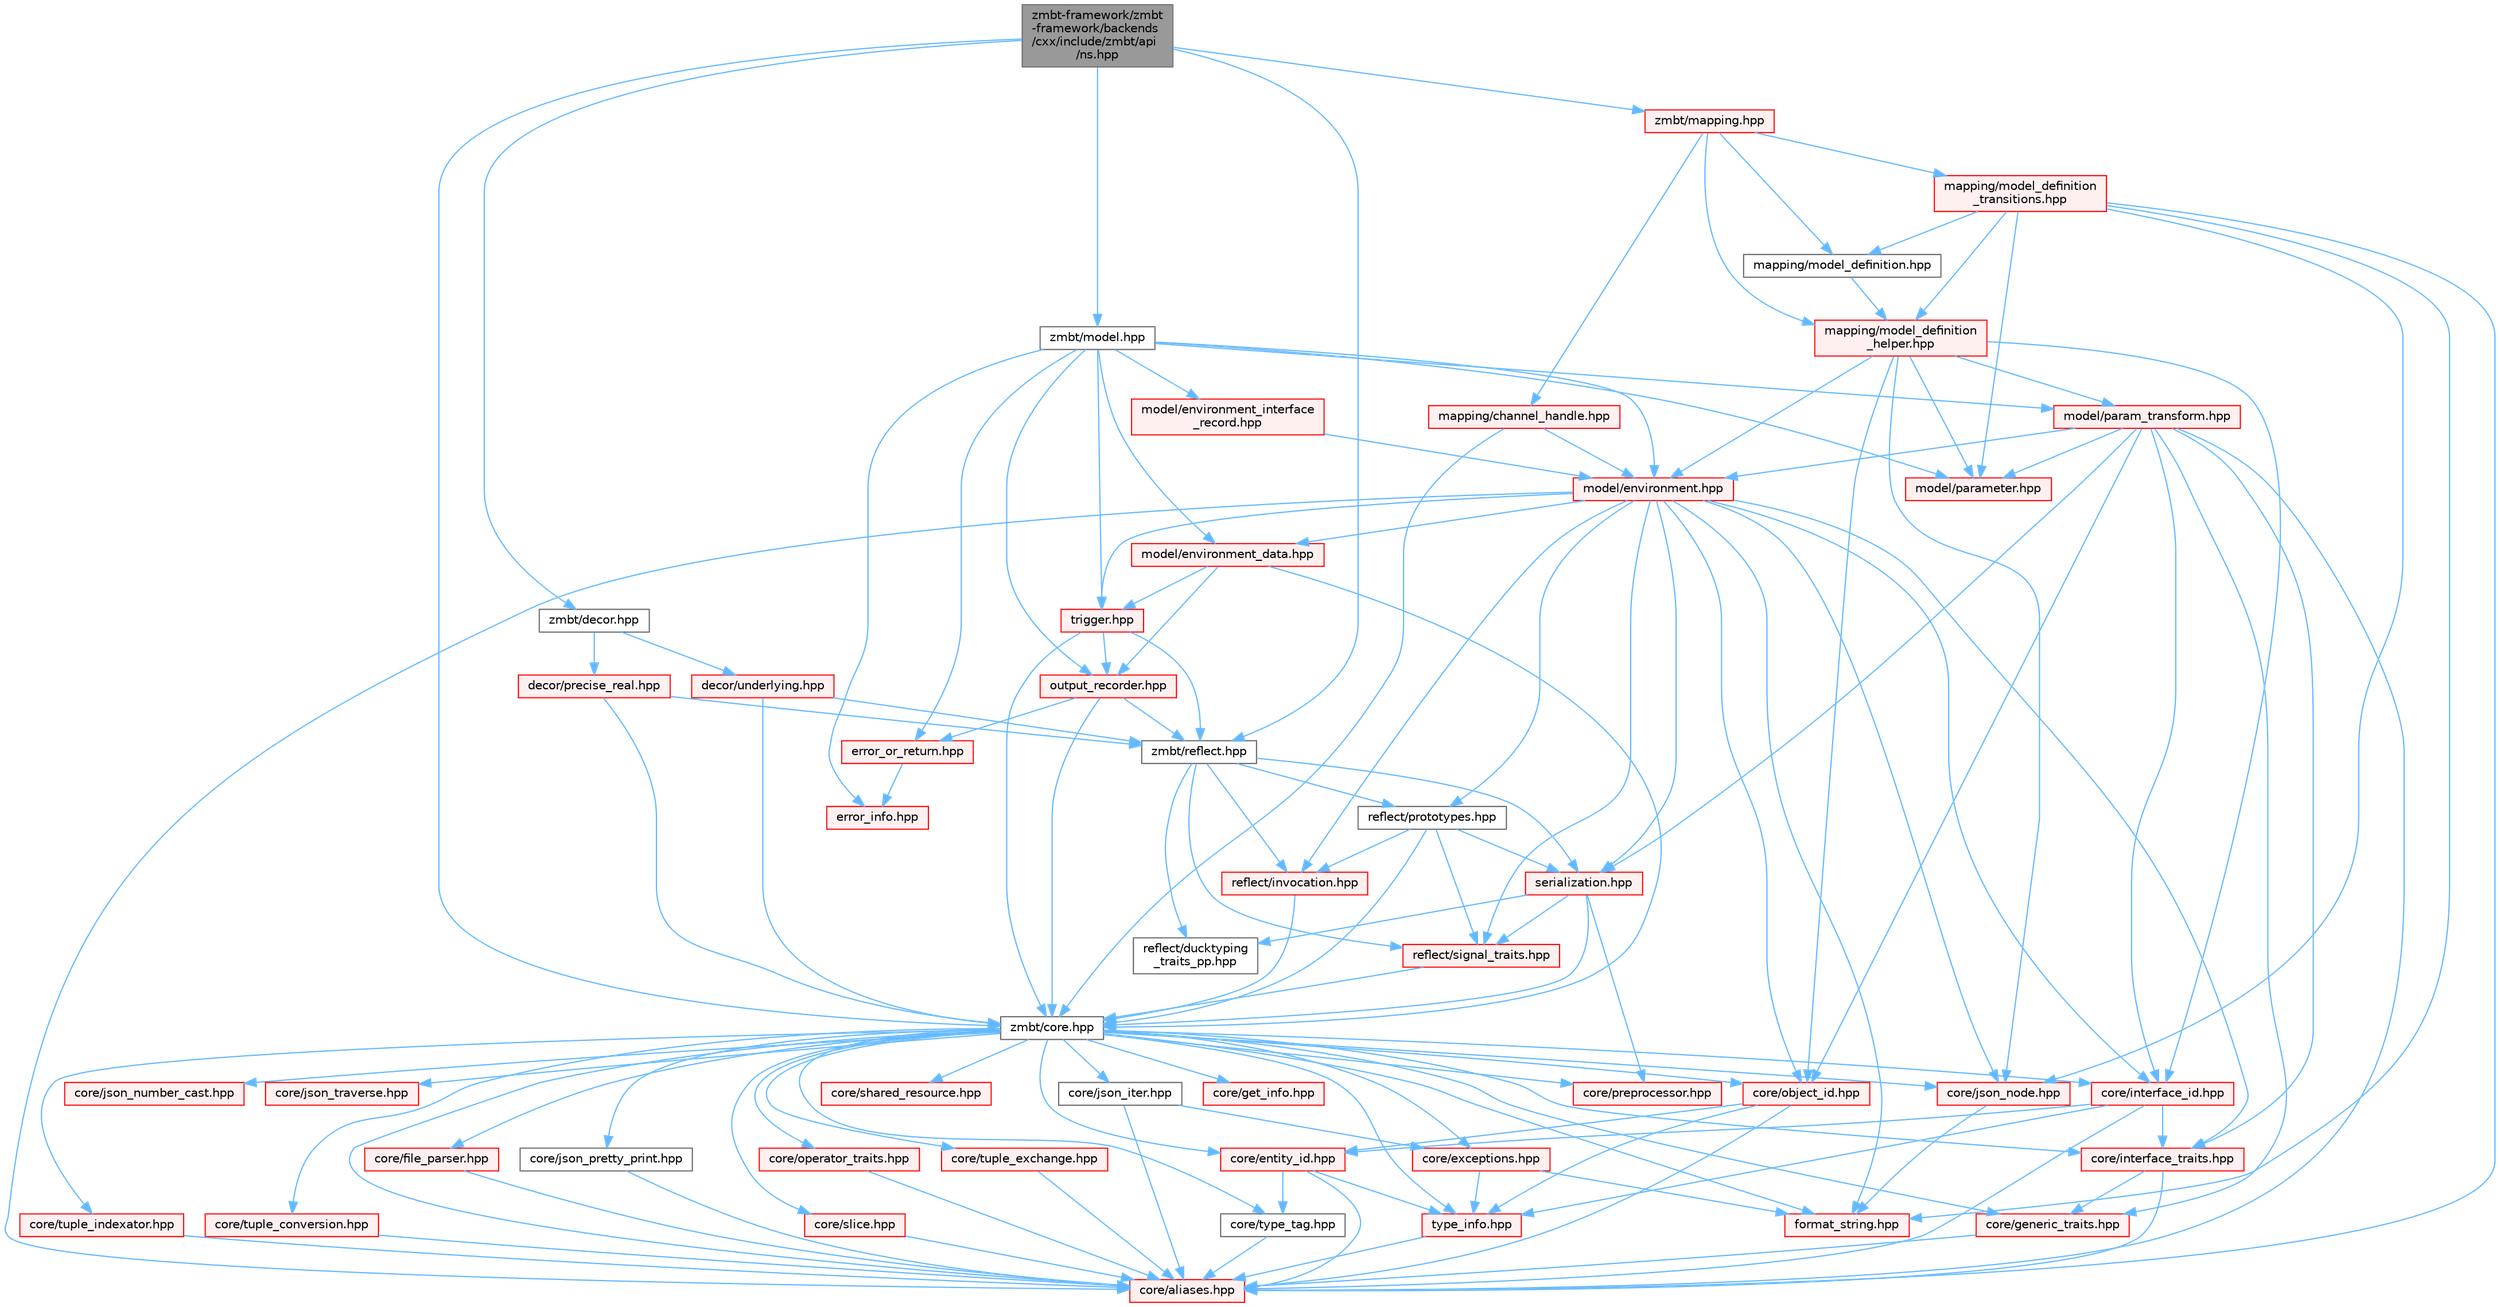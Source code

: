 digraph "zmbt-framework/zmbt-framework/backends/cxx/include/zmbt/api/ns.hpp"
{
 // LATEX_PDF_SIZE
  bgcolor="transparent";
  edge [fontname=Helvetica,fontsize=10,labelfontname=Helvetica,labelfontsize=10];
  node [fontname=Helvetica,fontsize=10,shape=box,height=0.2,width=0.4];
  Node1 [id="Node000001",label="zmbt-framework/zmbt\l-framework/backends\l/cxx/include/zmbt/api\l/ns.hpp",height=0.2,width=0.4,color="gray40", fillcolor="grey60", style="filled", fontcolor="black",tooltip=" "];
  Node1 -> Node2 [id="edge1_Node000001_Node000002",color="steelblue1",style="solid",tooltip=" "];
  Node2 [id="Node000002",label="zmbt/core.hpp",height=0.2,width=0.4,color="grey40", fillcolor="white", style="filled",URL="$core_8hpp.html",tooltip=" "];
  Node2 -> Node3 [id="edge2_Node000002_Node000003",color="steelblue1",style="solid",tooltip=" "];
  Node3 [id="Node000003",label="core/aliases.hpp",height=0.2,width=0.4,color="red", fillcolor="#FFF0F0", style="filled",URL="$aliases_8hpp.html",tooltip=" "];
  Node2 -> Node8 [id="edge3_Node000002_Node000008",color="steelblue1",style="solid",tooltip=" "];
  Node8 [id="Node000008",label="core/exceptions.hpp",height=0.2,width=0.4,color="red", fillcolor="#FFF0F0", style="filled",URL="$core_2exceptions_8hpp.html",tooltip=" "];
  Node8 -> Node10 [id="edge4_Node000008_Node000010",color="steelblue1",style="solid",tooltip=" "];
  Node10 [id="Node000010",label="format_string.hpp",height=0.2,width=0.4,color="red", fillcolor="#FFF0F0", style="filled",URL="$format__string_8hpp.html",tooltip=" "];
  Node8 -> Node14 [id="edge5_Node000008_Node000014",color="steelblue1",style="solid",tooltip=" "];
  Node14 [id="Node000014",label="type_info.hpp",height=0.2,width=0.4,color="red", fillcolor="#FFF0F0", style="filled",URL="$type__info_8hpp.html",tooltip=" "];
  Node14 -> Node3 [id="edge6_Node000014_Node000003",color="steelblue1",style="solid",tooltip=" "];
  Node2 -> Node16 [id="edge7_Node000002_Node000016",color="steelblue1",style="solid",tooltip=" "];
  Node16 [id="Node000016",label="core/file_parser.hpp",height=0.2,width=0.4,color="red", fillcolor="#FFF0F0", style="filled",URL="$file__parser_8hpp.html",tooltip=" "];
  Node16 -> Node3 [id="edge8_Node000016_Node000003",color="steelblue1",style="solid",tooltip=" "];
  Node2 -> Node10 [id="edge9_Node000002_Node000010",color="steelblue1",style="solid",tooltip=" "];
  Node2 -> Node18 [id="edge10_Node000002_Node000018",color="steelblue1",style="solid",tooltip=" "];
  Node18 [id="Node000018",label="core/generic_traits.hpp",height=0.2,width=0.4,color="red", fillcolor="#FFF0F0", style="filled",URL="$generic__traits_8hpp.html",tooltip=" "];
  Node18 -> Node3 [id="edge11_Node000018_Node000003",color="steelblue1",style="solid",tooltip=" "];
  Node2 -> Node19 [id="edge12_Node000002_Node000019",color="steelblue1",style="solid",tooltip=" "];
  Node19 [id="Node000019",label="core/get_info.hpp",height=0.2,width=0.4,color="red", fillcolor="#FFF0F0", style="filled",URL="$get__info_8hpp.html",tooltip=" "];
  Node2 -> Node21 [id="edge13_Node000002_Node000021",color="steelblue1",style="solid",tooltip=" "];
  Node21 [id="Node000021",label="core/interface_traits.hpp",height=0.2,width=0.4,color="red", fillcolor="#FFF0F0", style="filled",URL="$interface__traits_8hpp.html",tooltip=" "];
  Node21 -> Node3 [id="edge14_Node000021_Node000003",color="steelblue1",style="solid",tooltip=" "];
  Node21 -> Node18 [id="edge15_Node000021_Node000018",color="steelblue1",style="solid",tooltip=" "];
  Node2 -> Node23 [id="edge16_Node000002_Node000023",color="steelblue1",style="solid",tooltip=" "];
  Node23 [id="Node000023",label="core/json_iter.hpp",height=0.2,width=0.4,color="grey40", fillcolor="white", style="filled",URL="$json__iter_8hpp.html",tooltip=" "];
  Node23 -> Node3 [id="edge17_Node000023_Node000003",color="steelblue1",style="solid",tooltip=" "];
  Node23 -> Node8 [id="edge18_Node000023_Node000008",color="steelblue1",style="solid",tooltip=" "];
  Node2 -> Node24 [id="edge19_Node000002_Node000024",color="steelblue1",style="solid",tooltip=" "];
  Node24 [id="Node000024",label="core/json_node.hpp",height=0.2,width=0.4,color="red", fillcolor="#FFF0F0", style="filled",URL="$json__node_8hpp.html",tooltip=" "];
  Node24 -> Node10 [id="edge20_Node000024_Node000010",color="steelblue1",style="solid",tooltip=" "];
  Node2 -> Node28 [id="edge21_Node000002_Node000028",color="steelblue1",style="solid",tooltip=" "];
  Node28 [id="Node000028",label="core/json_number_cast.hpp",height=0.2,width=0.4,color="red", fillcolor="#FFF0F0", style="filled",URL="$json__number__cast_8hpp.html",tooltip=" "];
  Node2 -> Node29 [id="edge22_Node000002_Node000029",color="steelblue1",style="solid",tooltip=" "];
  Node29 [id="Node000029",label="core/json_traverse.hpp",height=0.2,width=0.4,color="red", fillcolor="#FFF0F0", style="filled",URL="$json__traverse_8hpp.html",tooltip=" "];
  Node2 -> Node30 [id="edge23_Node000002_Node000030",color="steelblue1",style="solid",tooltip=" "];
  Node30 [id="Node000030",label="core/json_pretty_print.hpp",height=0.2,width=0.4,color="grey40", fillcolor="white", style="filled",URL="$json__pretty__print_8hpp.html",tooltip=" "];
  Node30 -> Node3 [id="edge24_Node000030_Node000003",color="steelblue1",style="solid",tooltip=" "];
  Node2 -> Node31 [id="edge25_Node000002_Node000031",color="steelblue1",style="solid",tooltip=" "];
  Node31 [id="Node000031",label="core/slice.hpp",height=0.2,width=0.4,color="red", fillcolor="#FFF0F0", style="filled",URL="$slice_8hpp.html",tooltip=" "];
  Node31 -> Node3 [id="edge26_Node000031_Node000003",color="steelblue1",style="solid",tooltip=" "];
  Node2 -> Node32 [id="edge27_Node000002_Node000032",color="steelblue1",style="solid",tooltip=" "];
  Node32 [id="Node000032",label="core/preprocessor.hpp",height=0.2,width=0.4,color="red", fillcolor="#FFF0F0", style="filled",URL="$preprocessor_8hpp.html",tooltip="type traits to check serialization compatibility"];
  Node2 -> Node34 [id="edge28_Node000002_Node000034",color="steelblue1",style="solid",tooltip=" "];
  Node34 [id="Node000034",label="core/operator_traits.hpp",height=0.2,width=0.4,color="red", fillcolor="#FFF0F0", style="filled",URL="$operator__traits_8hpp.html",tooltip=" "];
  Node34 -> Node3 [id="edge29_Node000034_Node000003",color="steelblue1",style="solid",tooltip=" "];
  Node2 -> Node41 [id="edge30_Node000002_Node000041",color="steelblue1",style="solid",tooltip=" "];
  Node41 [id="Node000041",label="core/shared_resource.hpp",height=0.2,width=0.4,color="red", fillcolor="#FFF0F0", style="filled",URL="$shared__resource_8hpp.html",tooltip=" "];
  Node2 -> Node42 [id="edge31_Node000002_Node000042",color="steelblue1",style="solid",tooltip=" "];
  Node42 [id="Node000042",label="core/tuple_conversion.hpp",height=0.2,width=0.4,color="red", fillcolor="#FFF0F0", style="filled",URL="$tuple__conversion_8hpp.html",tooltip=" "];
  Node42 -> Node3 [id="edge32_Node000042_Node000003",color="steelblue1",style="solid",tooltip=" "];
  Node2 -> Node43 [id="edge33_Node000002_Node000043",color="steelblue1",style="solid",tooltip=" "];
  Node43 [id="Node000043",label="core/tuple_exchange.hpp",height=0.2,width=0.4,color="red", fillcolor="#FFF0F0", style="filled",URL="$tuple__exchange_8hpp.html",tooltip=" "];
  Node43 -> Node3 [id="edge34_Node000043_Node000003",color="steelblue1",style="solid",tooltip=" "];
  Node2 -> Node44 [id="edge35_Node000002_Node000044",color="steelblue1",style="solid",tooltip=" "];
  Node44 [id="Node000044",label="core/tuple_indexator.hpp",height=0.2,width=0.4,color="red", fillcolor="#FFF0F0", style="filled",URL="$tuple__indexator_8hpp.html",tooltip=" "];
  Node44 -> Node3 [id="edge36_Node000044_Node000003",color="steelblue1",style="solid",tooltip=" "];
  Node2 -> Node14 [id="edge37_Node000002_Node000014",color="steelblue1",style="solid",tooltip=" "];
  Node2 -> Node45 [id="edge38_Node000002_Node000045",color="steelblue1",style="solid",tooltip=" "];
  Node45 [id="Node000045",label="core/type_tag.hpp",height=0.2,width=0.4,color="grey40", fillcolor="white", style="filled",URL="$type__tag_8hpp.html",tooltip=" "];
  Node45 -> Node3 [id="edge39_Node000045_Node000003",color="steelblue1",style="solid",tooltip=" "];
  Node2 -> Node46 [id="edge40_Node000002_Node000046",color="steelblue1",style="solid",tooltip=" "];
  Node46 [id="Node000046",label="core/entity_id.hpp",height=0.2,width=0.4,color="red", fillcolor="#FFF0F0", style="filled",URL="$entity__id_8hpp.html",tooltip=" "];
  Node46 -> Node3 [id="edge41_Node000046_Node000003",color="steelblue1",style="solid",tooltip=" "];
  Node46 -> Node45 [id="edge42_Node000046_Node000045",color="steelblue1",style="solid",tooltip=" "];
  Node46 -> Node14 [id="edge43_Node000046_Node000014",color="steelblue1",style="solid",tooltip=" "];
  Node2 -> Node49 [id="edge44_Node000002_Node000049",color="steelblue1",style="solid",tooltip=" "];
  Node49 [id="Node000049",label="core/interface_id.hpp",height=0.2,width=0.4,color="red", fillcolor="#FFF0F0", style="filled",URL="$interface__id_8hpp.html",tooltip=" "];
  Node49 -> Node3 [id="edge45_Node000049_Node000003",color="steelblue1",style="solid",tooltip=" "];
  Node49 -> Node46 [id="edge46_Node000049_Node000046",color="steelblue1",style="solid",tooltip=" "];
  Node49 -> Node21 [id="edge47_Node000049_Node000021",color="steelblue1",style="solid",tooltip=" "];
  Node49 -> Node14 [id="edge48_Node000049_Node000014",color="steelblue1",style="solid",tooltip=" "];
  Node2 -> Node53 [id="edge49_Node000002_Node000053",color="steelblue1",style="solid",tooltip=" "];
  Node53 [id="Node000053",label="core/object_id.hpp",height=0.2,width=0.4,color="red", fillcolor="#FFF0F0", style="filled",URL="$object__id_8hpp.html",tooltip=" "];
  Node53 -> Node3 [id="edge50_Node000053_Node000003",color="steelblue1",style="solid",tooltip=" "];
  Node53 -> Node46 [id="edge51_Node000053_Node000046",color="steelblue1",style="solid",tooltip=" "];
  Node53 -> Node14 [id="edge52_Node000053_Node000014",color="steelblue1",style="solid",tooltip=" "];
  Node1 -> Node54 [id="edge53_Node000001_Node000054",color="steelblue1",style="solid",tooltip=" "];
  Node54 [id="Node000054",label="zmbt/reflect.hpp",height=0.2,width=0.4,color="grey40", fillcolor="white", style="filled",URL="$reflect_8hpp.html",tooltip=" "];
  Node54 -> Node55 [id="edge54_Node000054_Node000055",color="steelblue1",style="solid",tooltip=" "];
  Node55 [id="Node000055",label="reflect/ducktyping\l_traits_pp.hpp",height=0.2,width=0.4,color="grey40", fillcolor="white", style="filled",URL="$ducktyping__traits__pp_8hpp.html",tooltip=" "];
  Node54 -> Node56 [id="edge55_Node000054_Node000056",color="steelblue1",style="solid",tooltip=" "];
  Node56 [id="Node000056",label="reflect/signal_traits.hpp",height=0.2,width=0.4,color="red", fillcolor="#FFF0F0", style="filled",URL="$signal__traits_8hpp.html",tooltip=" "];
  Node56 -> Node2 [id="edge56_Node000056_Node000002",color="steelblue1",style="solid",tooltip=" "];
  Node54 -> Node57 [id="edge57_Node000054_Node000057",color="steelblue1",style="solid",tooltip=" "];
  Node57 [id="Node000057",label="reflect/invocation.hpp",height=0.2,width=0.4,color="red", fillcolor="#FFF0F0", style="filled",URL="$invocation_8hpp.html",tooltip=" "];
  Node57 -> Node2 [id="edge58_Node000057_Node000002",color="steelblue1",style="solid",tooltip=" "];
  Node54 -> Node58 [id="edge59_Node000054_Node000058",color="steelblue1",style="solid",tooltip=" "];
  Node58 [id="Node000058",label="reflect/prototypes.hpp",height=0.2,width=0.4,color="grey40", fillcolor="white", style="filled",URL="$prototypes_8hpp.html",tooltip=" "];
  Node58 -> Node2 [id="edge60_Node000058_Node000002",color="steelblue1",style="solid",tooltip=" "];
  Node58 -> Node56 [id="edge61_Node000058_Node000056",color="steelblue1",style="solid",tooltip=" "];
  Node58 -> Node59 [id="edge62_Node000058_Node000059",color="steelblue1",style="solid",tooltip=" "];
  Node59 [id="Node000059",label="serialization.hpp",height=0.2,width=0.4,color="red", fillcolor="#FFF0F0", style="filled",URL="$serialization_8hpp.html",tooltip=" "];
  Node59 -> Node32 [id="edge63_Node000059_Node000032",color="steelblue1",style="solid",tooltip=" "];
  Node59 -> Node2 [id="edge64_Node000059_Node000002",color="steelblue1",style="solid",tooltip=" "];
  Node59 -> Node55 [id="edge65_Node000059_Node000055",color="steelblue1",style="solid",tooltip=" "];
  Node59 -> Node56 [id="edge66_Node000059_Node000056",color="steelblue1",style="solid",tooltip=" "];
  Node58 -> Node57 [id="edge67_Node000058_Node000057",color="steelblue1",style="solid",tooltip=" "];
  Node54 -> Node59 [id="edge68_Node000054_Node000059",color="steelblue1",style="solid",tooltip=" "];
  Node1 -> Node63 [id="edge69_Node000001_Node000063",color="steelblue1",style="solid",tooltip=" "];
  Node63 [id="Node000063",label="zmbt/model.hpp",height=0.2,width=0.4,color="grey40", fillcolor="white", style="filled",URL="$model_8hpp.html",tooltip=" "];
  Node63 -> Node64 [id="edge70_Node000063_Node000064",color="steelblue1",style="solid",tooltip=" "];
  Node64 [id="Node000064",label="model/environment_data.hpp",height=0.2,width=0.4,color="red", fillcolor="#FFF0F0", style="filled",URL="$environment__data_8hpp.html",tooltip=" "];
  Node64 -> Node2 [id="edge71_Node000064_Node000002",color="steelblue1",style="solid",tooltip=" "];
  Node64 -> Node68 [id="edge72_Node000064_Node000068",color="steelblue1",style="solid",tooltip=" "];
  Node68 [id="Node000068",label="trigger.hpp",height=0.2,width=0.4,color="red", fillcolor="#FFF0F0", style="filled",URL="$trigger_8hpp.html",tooltip=" "];
  Node68 -> Node2 [id="edge73_Node000068_Node000002",color="steelblue1",style="solid",tooltip=" "];
  Node68 -> Node54 [id="edge74_Node000068_Node000054",color="steelblue1",style="solid",tooltip=" "];
  Node68 -> Node69 [id="edge75_Node000068_Node000069",color="steelblue1",style="solid",tooltip=" "];
  Node69 [id="Node000069",label="output_recorder.hpp",height=0.2,width=0.4,color="red", fillcolor="#FFF0F0", style="filled",URL="$output__recorder_8hpp.html",tooltip=" "];
  Node69 -> Node2 [id="edge76_Node000069_Node000002",color="steelblue1",style="solid",tooltip=" "];
  Node69 -> Node54 [id="edge77_Node000069_Node000054",color="steelblue1",style="solid",tooltip=" "];
  Node69 -> Node79 [id="edge78_Node000069_Node000079",color="steelblue1",style="solid",tooltip=" "];
  Node79 [id="Node000079",label="error_or_return.hpp",height=0.2,width=0.4,color="red", fillcolor="#FFF0F0", style="filled",URL="$error__or__return_8hpp.html",tooltip=" "];
  Node79 -> Node82 [id="edge79_Node000079_Node000082",color="steelblue1",style="solid",tooltip=" "];
  Node82 [id="Node000082",label="error_info.hpp",height=0.2,width=0.4,color="red", fillcolor="#FFF0F0", style="filled",URL="$error__info_8hpp.html",tooltip=" "];
  Node64 -> Node69 [id="edge80_Node000064_Node000069",color="steelblue1",style="solid",tooltip=" "];
  Node63 -> Node108 [id="edge81_Node000063_Node000108",color="steelblue1",style="solid",tooltip=" "];
  Node108 [id="Node000108",label="model/environment.hpp",height=0.2,width=0.4,color="red", fillcolor="#FFF0F0", style="filled",URL="$environment_8hpp.html",tooltip=" "];
  Node108 -> Node3 [id="edge82_Node000108_Node000003",color="steelblue1",style="solid",tooltip=" "];
  Node108 -> Node10 [id="edge83_Node000108_Node000010",color="steelblue1",style="solid",tooltip=" "];
  Node108 -> Node49 [id="edge84_Node000108_Node000049",color="steelblue1",style="solid",tooltip=" "];
  Node108 -> Node21 [id="edge85_Node000108_Node000021",color="steelblue1",style="solid",tooltip=" "];
  Node108 -> Node24 [id="edge86_Node000108_Node000024",color="steelblue1",style="solid",tooltip=" "];
  Node108 -> Node53 [id="edge87_Node000108_Node000053",color="steelblue1",style="solid",tooltip=" "];
  Node108 -> Node56 [id="edge88_Node000108_Node000056",color="steelblue1",style="solid",tooltip=" "];
  Node108 -> Node57 [id="edge89_Node000108_Node000057",color="steelblue1",style="solid",tooltip=" "];
  Node108 -> Node58 [id="edge90_Node000108_Node000058",color="steelblue1",style="solid",tooltip=" "];
  Node108 -> Node59 [id="edge91_Node000108_Node000059",color="steelblue1",style="solid",tooltip=" "];
  Node108 -> Node64 [id="edge92_Node000108_Node000064",color="steelblue1",style="solid",tooltip=" "];
  Node108 -> Node68 [id="edge93_Node000108_Node000068",color="steelblue1",style="solid",tooltip=" "];
  Node63 -> Node114 [id="edge94_Node000063_Node000114",color="steelblue1",style="solid",tooltip=" "];
  Node114 [id="Node000114",label="model/environment_interface\l_record.hpp",height=0.2,width=0.4,color="red", fillcolor="#FFF0F0", style="filled",URL="$environment__interface__record_8hpp.html",tooltip=" "];
  Node114 -> Node108 [id="edge95_Node000114_Node000108",color="steelblue1",style="solid",tooltip=" "];
  Node63 -> Node82 [id="edge96_Node000063_Node000082",color="steelblue1",style="solid",tooltip=" "];
  Node63 -> Node79 [id="edge97_Node000063_Node000079",color="steelblue1",style="solid",tooltip=" "];
  Node63 -> Node69 [id="edge98_Node000063_Node000069",color="steelblue1",style="solid",tooltip=" "];
  Node63 -> Node68 [id="edge99_Node000063_Node000068",color="steelblue1",style="solid",tooltip=" "];
  Node63 -> Node115 [id="edge100_Node000063_Node000115",color="steelblue1",style="solid",tooltip=" "];
  Node115 [id="Node000115",label="model/parameter.hpp",height=0.2,width=0.4,color="red", fillcolor="#FFF0F0", style="filled",URL="$parameter_8hpp.html",tooltip=" "];
  Node63 -> Node116 [id="edge101_Node000063_Node000116",color="steelblue1",style="solid",tooltip=" "];
  Node116 [id="Node000116",label="model/param_transform.hpp",height=0.2,width=0.4,color="red", fillcolor="#FFF0F0", style="filled",URL="$param__transform_8hpp.html",tooltip=" "];
  Node116 -> Node3 [id="edge102_Node000116_Node000003",color="steelblue1",style="solid",tooltip=" "];
  Node116 -> Node18 [id="edge103_Node000116_Node000018",color="steelblue1",style="solid",tooltip=" "];
  Node116 -> Node49 [id="edge104_Node000116_Node000049",color="steelblue1",style="solid",tooltip=" "];
  Node116 -> Node21 [id="edge105_Node000116_Node000021",color="steelblue1",style="solid",tooltip=" "];
  Node116 -> Node53 [id="edge106_Node000116_Node000053",color="steelblue1",style="solid",tooltip=" "];
  Node116 -> Node115 [id="edge107_Node000116_Node000115",color="steelblue1",style="solid",tooltip=" "];
  Node116 -> Node59 [id="edge108_Node000116_Node000059",color="steelblue1",style="solid",tooltip=" "];
  Node116 -> Node108 [id="edge109_Node000116_Node000108",color="steelblue1",style="solid",tooltip=" "];
  Node1 -> Node119 [id="edge110_Node000001_Node000119",color="steelblue1",style="solid",tooltip=" "];
  Node119 [id="Node000119",label="zmbt/decor.hpp",height=0.2,width=0.4,color="grey40", fillcolor="white", style="filled",URL="$decor_8hpp.html",tooltip=" "];
  Node119 -> Node120 [id="edge111_Node000119_Node000120",color="steelblue1",style="solid",tooltip=" "];
  Node120 [id="Node000120",label="decor/precise_real.hpp",height=0.2,width=0.4,color="red", fillcolor="#FFF0F0", style="filled",URL="$precise__real_8hpp.html",tooltip=" "];
  Node120 -> Node2 [id="edge112_Node000120_Node000002",color="steelblue1",style="solid",tooltip=" "];
  Node120 -> Node54 [id="edge113_Node000120_Node000054",color="steelblue1",style="solid",tooltip=" "];
  Node119 -> Node123 [id="edge114_Node000119_Node000123",color="steelblue1",style="solid",tooltip=" "];
  Node123 [id="Node000123",label="decor/underlying.hpp",height=0.2,width=0.4,color="red", fillcolor="#FFF0F0", style="filled",URL="$underlying_8hpp.html",tooltip=" "];
  Node123 -> Node2 [id="edge115_Node000123_Node000002",color="steelblue1",style="solid",tooltip=" "];
  Node123 -> Node54 [id="edge116_Node000123_Node000054",color="steelblue1",style="solid",tooltip=" "];
  Node1 -> Node124 [id="edge117_Node000001_Node000124",color="steelblue1",style="solid",tooltip=" "];
  Node124 [id="Node000124",label="zmbt/mapping.hpp",height=0.2,width=0.4,color="red", fillcolor="#FFF0F0", style="filled",URL="$mapping_8hpp.html",tooltip=" "];
  Node124 -> Node125 [id="edge118_Node000124_Node000125",color="steelblue1",style="solid",tooltip=" "];
  Node125 [id="Node000125",label="mapping/channel_handle.hpp",height=0.2,width=0.4,color="red", fillcolor="#FFF0F0", style="filled",URL="$channel__handle_8hpp.html",tooltip=" "];
  Node125 -> Node2 [id="edge119_Node000125_Node000002",color="steelblue1",style="solid",tooltip=" "];
  Node125 -> Node108 [id="edge120_Node000125_Node000108",color="steelblue1",style="solid",tooltip=" "];
  Node124 -> Node126 [id="edge121_Node000124_Node000126",color="steelblue1",style="solid",tooltip=" "];
  Node126 [id="Node000126",label="mapping/model_definition\l_helper.hpp",height=0.2,width=0.4,color="red", fillcolor="#FFF0F0", style="filled",URL="$model__definition__helper_8hpp.html",tooltip=" "];
  Node126 -> Node49 [id="edge122_Node000126_Node000049",color="steelblue1",style="solid",tooltip=" "];
  Node126 -> Node24 [id="edge123_Node000126_Node000024",color="steelblue1",style="solid",tooltip=" "];
  Node126 -> Node53 [id="edge124_Node000126_Node000053",color="steelblue1",style="solid",tooltip=" "];
  Node126 -> Node115 [id="edge125_Node000126_Node000115",color="steelblue1",style="solid",tooltip=" "];
  Node126 -> Node108 [id="edge126_Node000126_Node000108",color="steelblue1",style="solid",tooltip=" "];
  Node126 -> Node116 [id="edge127_Node000126_Node000116",color="steelblue1",style="solid",tooltip=" "];
  Node124 -> Node127 [id="edge128_Node000124_Node000127",color="steelblue1",style="solid",tooltip=" "];
  Node127 [id="Node000127",label="mapping/model_definition.hpp",height=0.2,width=0.4,color="grey40", fillcolor="white", style="filled",URL="$model__definition_8hpp.html",tooltip=" "];
  Node127 -> Node126 [id="edge129_Node000127_Node000126",color="steelblue1",style="solid",tooltip=" "];
  Node124 -> Node128 [id="edge130_Node000124_Node000128",color="steelblue1",style="solid",tooltip=" "];
  Node128 [id="Node000128",label="mapping/model_definition\l_transitions.hpp",height=0.2,width=0.4,color="red", fillcolor="#FFF0F0", style="filled",URL="$model__definition__transitions_8hpp.html",tooltip=" "];
  Node128 -> Node3 [id="edge131_Node000128_Node000003",color="steelblue1",style="solid",tooltip=" "];
  Node128 -> Node10 [id="edge132_Node000128_Node000010",color="steelblue1",style="solid",tooltip=" "];
  Node128 -> Node24 [id="edge133_Node000128_Node000024",color="steelblue1",style="solid",tooltip=" "];
  Node128 -> Node115 [id="edge134_Node000128_Node000115",color="steelblue1",style="solid",tooltip=" "];
  Node128 -> Node126 [id="edge135_Node000128_Node000126",color="steelblue1",style="solid",tooltip=" "];
  Node128 -> Node127 [id="edge136_Node000128_Node000127",color="steelblue1",style="solid",tooltip=" "];
}
